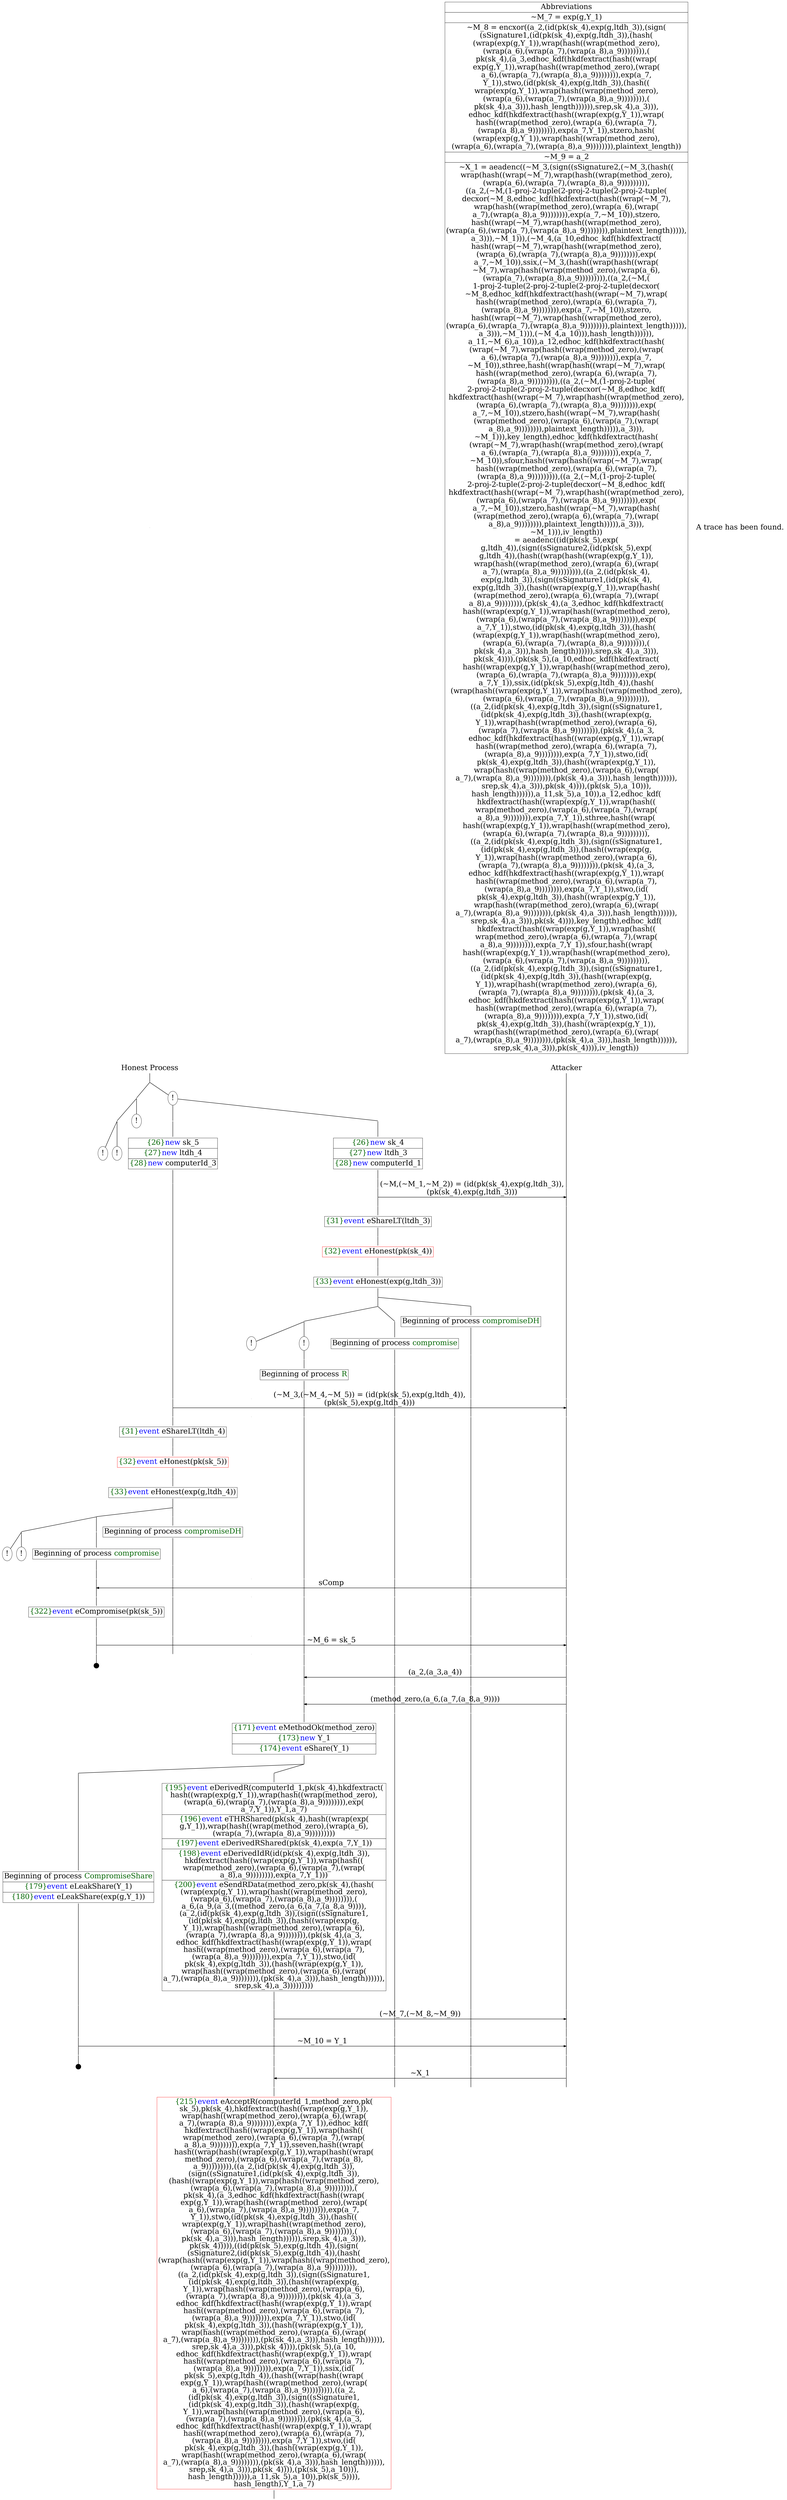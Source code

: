 digraph {
graph [ordering = out]
edge [arrowhead = none, penwidth = 1.6, fontsize = 30]
node [shape = point, width = 0, height = 0, fontsize = 30]
Trace<br/>
[label = <A trace has been found.<br/>
>, shape = plaintext]
P0__0 [label = "Honest Process", shape = plaintext]
P__0 [label = "Attacker", shape = plaintext]
Trace -> P0__0 [label = "", style = invisible, weight = 100]{rank = same; P0__0 P__0}
P0__0 -> P0__1 [label = <>, weight = 100]
/*RPar */
P0__1 -> P0_1__1 [label = <>]
P0__1 -> P0_0__1 [label = <>]
P0__1 [label = "", fixedsize = false, width = 0, height = 0, shape = none]
{rank = same; P0_0__1 P0_1__1}
P0_0__1 [label = "!", shape = ellipse]
{rank = same; P0_0_1__1 P0_0_0__1}
P0_0_1__1 [label = "", fixedsize = false, width = 0, height = 0, shape = none]
P0_0__1 -> P0_0_1__1 [label = <>]
P0_0_0__1 [label = "", fixedsize = false, width = 0, height = 0, shape = none]
P0_0__1 -> P0_0_0__1 [label = <>]
P0_0_0__1 -> P0_0_0__2 [label = <>, weight = 100]
P0_0_0__2 [shape = plaintext, label = <<TABLE BORDER="0" CELLBORDER="1" CELLSPACING="0" CELLPADDING="4"> <TR><TD><FONT COLOR="darkgreen">{26}</FONT><FONT COLOR="blue">new </FONT>sk_4</TD></TR><TR><TD><FONT COLOR="darkgreen">{27}</FONT><FONT COLOR="blue">new </FONT>ltdh_3</TD></TR><TR><TD><FONT COLOR="darkgreen">{28}</FONT><FONT COLOR="blue">new </FONT>computerId_1</TD></TR></TABLE>>]
P0_0_0__2 -> P0_0_0__3 [label = <>, weight = 100]
P0_0_0__3 -> P0_0_0__4 [label = <>, weight = 100]
P__0 -> P__1 [label = <>, weight = 100]
{rank = same; P__1 P0_0_0__4}
P0_0_0__4 -> P0_0_0__5 [label = <>, weight = 100]
P__1 -> P__2 [label = <>, weight = 100]
{rank = same; P__2 P0_0_0__5}
P0_0_0__5 -> P__2 [label = <(~M,(~M_1,~M_2)) = (id(pk(sk_4),exp(g,ltdh_3)),<br/>
(pk(sk_4),exp(g,ltdh_3)))>, arrowhead = normal]
P0_0_0__5 -> P0_0_0__6 [label = <>, weight = 100]
P__2 -> P__3 [label = <>, weight = 100]
{rank = same; P__3 P0_0_0__6}
P0_0_0__6 -> P0_0_0__7 [label = <>, weight = 100]
P0_0_0__7 [shape = plaintext, label = <<TABLE BORDER="0" CELLBORDER="1" CELLSPACING="0" CELLPADDING="4"> <TR><TD><FONT COLOR="darkgreen">{31}</FONT><FONT COLOR="blue">event</FONT> eShareLT(ltdh_3)</TD></TR></TABLE>>]
P0_0_0__7 -> P0_0_0__8 [label = <>, weight = 100]
P0_0_0__8 -> P0_0_0__9 [label = <>, weight = 100]
P0_0_0__9 [color = red, shape = plaintext, label = <<TABLE BORDER="0" CELLBORDER="1" CELLSPACING="0" CELLPADDING="4"> <TR><TD><FONT COLOR="darkgreen">{32}</FONT><FONT COLOR="blue">event</FONT> eHonest(pk(sk_4))</TD></TR></TABLE>>]
P0_0_0__9 -> P0_0_0__10 [label = <>, weight = 100]
P0_0_0__10 -> P0_0_0__11 [label = <>, weight = 100]
P0_0_0__11 [shape = plaintext, label = <<TABLE BORDER="0" CELLBORDER="1" CELLSPACING="0" CELLPADDING="4"> <TR><TD><FONT COLOR="darkgreen">{33}</FONT><FONT COLOR="blue">event</FONT> eHonest(exp(g,ltdh_3))</TD></TR></TABLE>>]
P0_0_0__11 -> P0_0_0__12 [label = <>, weight = 100]
/*RPar */
P0_0_0__12 -> P0_0_0_1__12 [label = <>]
P0_0_0__12 -> P0_0_0_0__12 [label = <>]
P0_0_0__12 [label = "", fixedsize = false, width = 0, height = 0, shape = none]
{rank = same; P0_0_0_0__12 P0_0_0_1__12}
P0_0_0_0__12 -> P0_0_0_0__13 [label = <>, weight = 100]
P0_0_0_0__13 [shape = plaintext, label = <<TABLE BORDER="0" CELLBORDER="1" CELLSPACING="0" CELLPADDING="4"> <TR><TD>Beginning of process <FONT COLOR="darkgreen">compromiseDH</FONT></TD></TR></TABLE>>]
P0_0_0_0__13 -> P0_0_0_0__14 [label = <>, weight = 100]
/*RPar */
P0_0_0_1__12 -> P0_0_0_1_1__12 [label = <>]
P0_0_0_1__12 -> P0_0_0_1_0__12 [label = <>]
P0_0_0_1__12 [label = "", fixedsize = false, width = 0, height = 0, shape = none]
{rank = same; P0_0_0_1_0__12 P0_0_0_1_1__12}
P0_0_0_1_0__12 -> P0_0_0_1_0__13 [label = <>, weight = 100]
P0_0_0_1_0__13 [shape = plaintext, label = <<TABLE BORDER="0" CELLBORDER="1" CELLSPACING="0" CELLPADDING="4"> <TR><TD>Beginning of process <FONT COLOR="darkgreen">compromise</FONT></TD></TR></TABLE>>]
P0_0_0_1_0__13 -> P0_0_0_1_0__14 [label = <>, weight = 100]
/*RPar */
P0_0_0_1_1__12 -> P0_0_0_1_1_1__12 [label = <>]
P0_0_0_1_1__12 -> P0_0_0_1_1_0__12 [label = <>]
P0_0_0_1_1__12 [label = "", fixedsize = false, width = 0, height = 0, shape = none]
{rank = same; P0_0_0_1_1_0__12 P0_0_0_1_1_1__12}
P0_0_0_1_1_0__12 [label = "!", shape = ellipse]
P0_0_0_1_1_0_0__12 [label = "", fixedsize = false, width = 0, height = 0, shape = none]
P0_0_0_1_1_0__12 -> P0_0_0_1_1_0_0__12 [label = <>, weight = 100]
P0_0_0_1_1_0_0__12 -> P0_0_0_1_1_0_0__13 [label = <>, weight = 100]
P0_0_0_1_1_0_0__13 [shape = plaintext, label = <<TABLE BORDER="0" CELLBORDER="1" CELLSPACING="0" CELLPADDING="4"> <TR><TD>Beginning of process <FONT COLOR="darkgreen">R</FONT></TD></TR></TABLE>>]
P0_0_0_1_1_0_0__13 -> P0_0_0_1_1_0_0__14 [label = <>, weight = 100]
P0_0_0_1_1_1__12 [label = "!", shape = ellipse]
P0_0_1__1 -> P0_0_1__2 [label = <>, weight = 100]
P0_0_1__2 [shape = plaintext, label = <<TABLE BORDER="0" CELLBORDER="1" CELLSPACING="0" CELLPADDING="4"> <TR><TD><FONT COLOR="darkgreen">{26}</FONT><FONT COLOR="blue">new </FONT>sk_5</TD></TR><TR><TD><FONT COLOR="darkgreen">{27}</FONT><FONT COLOR="blue">new </FONT>ltdh_4</TD></TR><TR><TD><FONT COLOR="darkgreen">{28}</FONT><FONT COLOR="blue">new </FONT>computerId_3</TD></TR></TABLE>>]
P0_0_1__2 -> P0_0_1__3 [label = <>, weight = 100]
P0_0_1__3 -> P0_0_1__4 [label = <>, weight = 100]
P0_0_0_1_1_1__13 [label = "", style = invisible]
P0_0_0_1_1_1__12 -> P0_0_0_1_1_1__13 [label = <>, weight = 100, style = invisible]
P0_0_0_1_1_0_0__14 -> P0_0_0_1_1_0_0__15 [label = <>, weight = 100]
P0_0_0_1_0__14 -> P0_0_0_1_0__15 [label = <>, weight = 100]
P0_0_0_0__14 -> P0_0_0_0__15 [label = <>, weight = 100]
P__3 -> P__4 [label = <>, weight = 100]
{rank = same; P__4 P0_0_0_0__15 P0_0_0_1_0__15 P0_0_0_1_1_0_0__15 P0_0_0_1_1_1__13 P0_0_1__4}
P0_0_1__4 -> P0_0_1__5 [label = <>, weight = 100]
P__4 -> P__5 [label = <>, weight = 100]
{rank = same; P__5 P0_0_1__5}
P0_0_1__5 -> P__5 [label = <(~M_3,(~M_4,~M_5)) = (id(pk(sk_5),exp(g,ltdh_4)),<br/>
(pk(sk_5),exp(g,ltdh_4)))>, arrowhead = normal]
P0_0_1__5 -> P0_0_1__6 [label = <>, weight = 100]
P0_0_0_1_1_1__14 [label = "", style = invisible]
P0_0_0_1_1_1__13 -> P0_0_0_1_1_1__14 [label = <>, weight = 100, style = invisible]
P0_0_0_1_1_0_0__15 -> P0_0_0_1_1_0_0__16 [label = <>, weight = 100]
P0_0_0_1_0__15 -> P0_0_0_1_0__16 [label = <>, weight = 100]
P0_0_0_0__15 -> P0_0_0_0__16 [label = <>, weight = 100]
P__5 -> P__6 [label = <>, weight = 100]
{rank = same; P__6 P0_0_0_0__16 P0_0_0_1_0__16 P0_0_0_1_1_0_0__16 P0_0_0_1_1_1__14 P0_0_1__6}
P0_0_1__6 -> P0_0_1__7 [label = <>, weight = 100]
P0_0_1__7 [shape = plaintext, label = <<TABLE BORDER="0" CELLBORDER="1" CELLSPACING="0" CELLPADDING="4"> <TR><TD><FONT COLOR="darkgreen">{31}</FONT><FONT COLOR="blue">event</FONT> eShareLT(ltdh_4)</TD></TR></TABLE>>]
P0_0_1__7 -> P0_0_1__8 [label = <>, weight = 100]
P0_0_1__8 -> P0_0_1__9 [label = <>, weight = 100]
P0_0_1__9 [color = red, shape = plaintext, label = <<TABLE BORDER="0" CELLBORDER="1" CELLSPACING="0" CELLPADDING="4"> <TR><TD><FONT COLOR="darkgreen">{32}</FONT><FONT COLOR="blue">event</FONT> eHonest(pk(sk_5))</TD></TR></TABLE>>]
P0_0_1__9 -> P0_0_1__10 [label = <>, weight = 100]
P0_0_1__10 -> P0_0_1__11 [label = <>, weight = 100]
P0_0_1__11 [shape = plaintext, label = <<TABLE BORDER="0" CELLBORDER="1" CELLSPACING="0" CELLPADDING="4"> <TR><TD><FONT COLOR="darkgreen">{33}</FONT><FONT COLOR="blue">event</FONT> eHonest(exp(g,ltdh_4))</TD></TR></TABLE>>]
P0_0_1__11 -> P0_0_1__12 [label = <>, weight = 100]
/*RPar */
P0_0_1__12 -> P0_0_1_1__12 [label = <>]
P0_0_1__12 -> P0_0_1_0__12 [label = <>]
P0_0_1__12 [label = "", fixedsize = false, width = 0, height = 0, shape = none]
{rank = same; P0_0_1_0__12 P0_0_1_1__12}
P0_0_1_0__12 -> P0_0_1_0__13 [label = <>, weight = 100]
P0_0_1_0__13 [shape = plaintext, label = <<TABLE BORDER="0" CELLBORDER="1" CELLSPACING="0" CELLPADDING="4"> <TR><TD>Beginning of process <FONT COLOR="darkgreen">compromiseDH</FONT></TD></TR></TABLE>>]
P0_0_1_0__13 -> P0_0_1_0__14 [label = <>, weight = 100]
/*RPar */
P0_0_1_1__12 -> P0_0_1_1_1__12 [label = <>]
P0_0_1_1__12 -> P0_0_1_1_0__12 [label = <>]
P0_0_1_1__12 [label = "", fixedsize = false, width = 0, height = 0, shape = none]
{rank = same; P0_0_1_1_0__12 P0_0_1_1_1__12}
P0_0_1_1_0__12 -> P0_0_1_1_0__13 [label = <>, weight = 100]
P0_0_1_1_0__13 [shape = plaintext, label = <<TABLE BORDER="0" CELLBORDER="1" CELLSPACING="0" CELLPADDING="4"> <TR><TD>Beginning of process <FONT COLOR="darkgreen">compromise</FONT></TD></TR></TABLE>>]
P0_0_1_1_0__13 -> P0_0_1_1_0__14 [label = <>, weight = 100]
/*RPar */
P0_0_1_1_1__12 -> P0_0_1_1_1_1__12 [label = <>]
P0_0_1_1_1__12 -> P0_0_1_1_1_0__12 [label = <>]
P0_0_1_1_1__12 [label = "", fixedsize = false, width = 0, height = 0, shape = none]
{rank = same; P0_0_1_1_1_0__12 P0_0_1_1_1_1__12}
P0_0_1_1_1_0__12 [label = "!", shape = ellipse]
P0_0_1_1_1_1__12 [label = "!", shape = ellipse]
/*RPar */
P0_1__1 -> P0_1_1__1 [label = <>]
P0_1__1 -> P0_1_0__1 [label = <>]
P0_1__1 [label = "", fixedsize = false, width = 0, height = 0, shape = none]
{rank = same; P0_1_0__1 P0_1_1__1}
P0_1_0__1 [label = "!", shape = ellipse]
/*RPar */
P0_1_1__1 -> P0_1_1_1__1 [label = <>]
P0_1_1__1 -> P0_1_1_0__1 [label = <>]
P0_1_1__1 [label = "", fixedsize = false, width = 0, height = 0, shape = none]
{rank = same; P0_1_1_0__1 P0_1_1_1__1}
P0_1_1_0__1 [label = "!", shape = ellipse]
P0_1_1_1__1 [label = "!", shape = ellipse]
P0_0_1_1_0__14 -> P0_0_1_1_0__15 [label = <>, weight = 100]
P0_0_1_0__14 -> P0_0_1_0__15 [label = <>, weight = 100]
P0_0_0_1_1_1__15 [label = "", style = invisible]
P0_0_0_1_1_1__14 -> P0_0_0_1_1_1__15 [label = <>, weight = 100, style = invisible]
P0_0_0_1_1_0_0__16 -> P0_0_0_1_1_0_0__17 [label = <>, weight = 100]
P0_0_0_1_0__16 -> P0_0_0_1_0__17 [label = <>, weight = 100]
P0_0_0_0__16 -> P0_0_0_0__17 [label = <>, weight = 100]
P__6 -> P__7 [label = <>, weight = 100]
{rank = same; P__7 P0_0_0_0__17 P0_0_0_1_0__17 P0_0_0_1_1_0_0__17 P0_0_0_1_1_1__15 P0_0_1_0__15 P0_0_1_1_0__15}
P0_0_1_1_0__15 -> P0_0_1_1_0__16 [label = <>, weight = 100]
P__7 -> P__8 [label = <>, weight = 100]
{rank = same; P__8 P0_0_1_1_0__16}
P0_0_1_1_0__16 -> P__8 [label = <sComp>, dir = back, arrowhead = normal]
P0_0_1_1_0__16 -> P0_0_1_1_0__17 [label = <>, weight = 100]
P0_0_1_0__15 -> P0_0_1_0__16 [label = <>, weight = 100]
P0_0_0_1_1_1__16 [label = "", style = invisible]
P0_0_0_1_1_1__15 -> P0_0_0_1_1_1__16 [label = <>, weight = 100, style = invisible]
P0_0_0_1_1_0_0__17 -> P0_0_0_1_1_0_0__18 [label = <>, weight = 100]
P0_0_0_1_0__17 -> P0_0_0_1_0__18 [label = <>, weight = 100]
P0_0_0_0__17 -> P0_0_0_0__18 [label = <>, weight = 100]
P__8 -> P__9 [label = <>, weight = 100]
{rank = same; P__9 P0_0_0_0__18 P0_0_0_1_0__18 P0_0_0_1_1_0_0__18 P0_0_0_1_1_1__16 P0_0_1_0__16 P0_0_1_1_0__17}
P0_0_1_1_0__17 -> P0_0_1_1_0__18 [label = <>, weight = 100]
P0_0_1_1_0__18 [shape = plaintext, label = <<TABLE BORDER="0" CELLBORDER="1" CELLSPACING="0" CELLPADDING="4"> <TR><TD><FONT COLOR="darkgreen">{322}</FONT><FONT COLOR="blue">event</FONT> eCompromise(pk(sk_5))</TD></TR></TABLE>>]
P0_0_1_1_0__18 -> P0_0_1_1_0__19 [label = <>, weight = 100]
P0_0_1_1_0__19 -> P0_0_1_1_0__20 [label = <>, weight = 100]
P0_0_1_0__16 -> P0_0_1_0__17 [label = <>, weight = 100]
P0_0_0_1_1_1__17 [label = "", style = invisible]
P0_0_0_1_1_1__16 -> P0_0_0_1_1_1__17 [label = <>, weight = 100, style = invisible]
P0_0_0_1_1_0_0__18 -> P0_0_0_1_1_0_0__19 [label = <>, weight = 100]
P0_0_0_1_0__18 -> P0_0_0_1_0__19 [label = <>, weight = 100]
P0_0_0_0__18 -> P0_0_0_0__19 [label = <>, weight = 100]
P__9 -> P__10 [label = <>, weight = 100]
{rank = same; P__10 P0_0_0_0__19 P0_0_0_1_0__19 P0_0_0_1_1_0_0__19 P0_0_0_1_1_1__17 P0_0_1_0__17 P0_0_1_1_0__20}
P0_0_1_1_0__20 -> P0_0_1_1_0__21 [label = <>, weight = 100]
P__10 -> P__11 [label = <>, weight = 100]
{rank = same; P__11 P0_0_1_1_0__21}
P0_0_1_1_0__21 -> P__11 [label = <~M_6 = sk_5>, arrowhead = normal]
P0_0_1_1_0__21 -> P0_0_1_1_0__22 [label = <>, weight = 100]
P0_0_1_0__17 -> P0_0_1_0__18 [label = <>, weight = 100]
P0_0_0_1_1_1__18 [label = "", style = invisible]
P0_0_0_1_1_1__17 -> P0_0_0_1_1_1__18 [label = <>, weight = 100, style = invisible]
P0_0_0_1_1_0_0__19 -> P0_0_0_1_1_0_0__20 [label = <>, weight = 100]
P0_0_0_1_0__19 -> P0_0_0_1_0__20 [label = <>, weight = 100]
P0_0_0_0__19 -> P0_0_0_0__20 [label = <>, weight = 100]
P__11 -> P__12 [label = <>, weight = 100]
{rank = same; P__12 P0_0_0_0__20 P0_0_0_1_0__20 P0_0_0_1_1_0_0__20 P0_0_0_1_1_1__18 P0_0_1_0__18 P0_0_1_1_0__22}
P0_0_1_1_0__23 [label = "", width = 0.3, height = 0.3]
P0_0_1_1_0__22 -> P0_0_1_1_0__23 [label = <>, weight = 100]
P0_0_0_1_1_0_0__20 -> P0_0_0_1_1_0_0__21 [label = <>, weight = 100]
P0_0_0_1_0__20 -> P0_0_0_1_0__21 [label = <>, weight = 100]
P0_0_0_0__20 -> P0_0_0_0__21 [label = <>, weight = 100]
P__12 -> P__13 [label = <>, weight = 100]
{rank = same; P__13 P0_0_0_0__21 P0_0_0_1_0__21 P0_0_0_1_1_0_0__21}
P0_0_0_1_1_0_0__21 -> P0_0_0_1_1_0_0__22 [label = <>, weight = 100]
P__13 -> P__14 [label = <>, weight = 100]
{rank = same; P__14 P0_0_0_1_1_0_0__22}
P0_0_0_1_1_0_0__22 -> P__14 [label = <(a_2,(a_3,a_4))>, dir = back, arrowhead = normal]
P0_0_0_1_1_0_0__22 -> P0_0_0_1_1_0_0__23 [label = <>, weight = 100]
P0_0_0_1_0__21 -> P0_0_0_1_0__22 [label = <>, weight = 100]
P0_0_0_0__21 -> P0_0_0_0__22 [label = <>, weight = 100]
P__14 -> P__15 [label = <>, weight = 100]
{rank = same; P__15 P0_0_0_0__22 P0_0_0_1_0__22 P0_0_0_1_1_0_0__23}
P0_0_0_1_1_0_0__23 -> P0_0_0_1_1_0_0__24 [label = <>, weight = 100]
P0_0_0_1_0__22 -> P0_0_0_1_0__23 [label = <>, weight = 100]
P0_0_0_0__22 -> P0_0_0_0__23 [label = <>, weight = 100]
P__15 -> P__16 [label = <>, weight = 100]
{rank = same; P__16 P0_0_0_0__23 P0_0_0_1_0__23 P0_0_0_1_1_0_0__24}
P0_0_0_1_1_0_0__24 -> P0_0_0_1_1_0_0__25 [label = <>, weight = 100]
P__16 -> P__17 [label = <>, weight = 100]
{rank = same; P__17 P0_0_0_1_1_0_0__25}
P0_0_0_1_1_0_0__25 -> P__17 [label = <(method_zero,(a_6,(a_7,(a_8,a_9))))>, dir = back, arrowhead = normal]
P0_0_0_1_1_0_0__25 -> P0_0_0_1_1_0_0__26 [label = <>, weight = 100]
P0_0_0_1_0__23 -> P0_0_0_1_0__24 [label = <>, weight = 100]
P0_0_0_0__23 -> P0_0_0_0__24 [label = <>, weight = 100]
P__17 -> P__18 [label = <>, weight = 100]
{rank = same; P__18 P0_0_0_0__24 P0_0_0_1_0__24 P0_0_0_1_1_0_0__26}
P0_0_0_1_1_0_0__26 -> P0_0_0_1_1_0_0__27 [label = <>, weight = 100]
P0_0_0_1_1_0_0__27 [shape = plaintext, label = <<TABLE BORDER="0" CELLBORDER="1" CELLSPACING="0" CELLPADDING="4"> <TR><TD><FONT COLOR="darkgreen">{171}</FONT><FONT COLOR="blue">event</FONT> eMethodOk(method_zero)</TD></TR><TR><TD><FONT COLOR="darkgreen">{173}</FONT><FONT COLOR="blue">new </FONT>Y_1</TD></TR><TR><TD><FONT COLOR="darkgreen">{174}</FONT><FONT COLOR="blue">event</FONT> eShare(Y_1)</TD></TR></TABLE>>]
P0_0_0_1_1_0_0__27 -> P0_0_0_1_1_0_0__28 [label = <>, weight = 100]
/*RPar */
P0_0_0_1_1_0_0__28 -> P0_0_0_1_1_0_0_1__28 [label = <>]
P0_0_0_1_1_0_0__28 -> P0_0_0_1_1_0_0_0__28 [label = <>]
P0_0_0_1_1_0_0__28 [label = "", fixedsize = false, width = 0, height = 0, shape = none]
{rank = same; P0_0_0_1_1_0_0_0__28 P0_0_0_1_1_0_0_1__28}
P0_0_0_1_1_0_0_0__28 -> P0_0_0_1_1_0_0_0__29 [label = <>, weight = 100]
P0_0_0_1_1_0_0_0__29 [shape = plaintext, label = <<TABLE BORDER="0" CELLBORDER="1" CELLSPACING="0" CELLPADDING="4"> <TR><TD><FONT COLOR="darkgreen">{195}</FONT><FONT COLOR="blue">event</FONT> eDerivedR(computerId_1,pk(sk_4),hkdfextract(<br/>
hash((wrap(exp(g,Y_1)),wrap(hash((wrap(method_zero),<br/>
(wrap(a_6),(wrap(a_7),(wrap(a_8),a_9)))))))),exp(<br/>
a_7,Y_1)),Y_1,a_7)</TD></TR><TR><TD><FONT COLOR="darkgreen">{196}</FONT><FONT COLOR="blue">event</FONT> eTHRShared(pk(sk_4),hash((wrap(exp(<br/>
g,Y_1)),wrap(hash((wrap(method_zero),(wrap(a_6),<br/>
(wrap(a_7),(wrap(a_8),a_9)))))))))</TD></TR><TR><TD><FONT COLOR="darkgreen">{197}</FONT><FONT COLOR="blue">event</FONT> eDerivedRShared(pk(sk_4),exp(a_7,Y_1))<br/>
</TD></TR><TR><TD><FONT COLOR="darkgreen">{198}</FONT><FONT COLOR="blue">event</FONT> eDerivedIdR(id(pk(sk_4),exp(g,ltdh_3)),<br/>
hkdfextract(hash((wrap(exp(g,Y_1)),wrap(hash((<br/>
wrap(method_zero),(wrap(a_6),(wrap(a_7),(wrap(<br/>
a_8),a_9)))))))),exp(a_7,Y_1)))</TD></TR><TR><TD><FONT COLOR="darkgreen">{200}</FONT><FONT COLOR="blue">event</FONT> eSendRData(method_zero,pk(sk_4),(hash(<br/>
(wrap(exp(g,Y_1)),wrap(hash((wrap(method_zero),<br/>
(wrap(a_6),(wrap(a_7),(wrap(a_8),a_9)))))))),(<br/>
a_6,(a_9,(a_3,((method_zero,(a_6,(a_7,(a_8,a_9)))),<br/>
(a_2,(id(pk(sk_4),exp(g,ltdh_3)),(sign((sSignature1,<br/>
(id(pk(sk_4),exp(g,ltdh_3)),(hash((wrap(exp(g,<br/>
Y_1)),wrap(hash((wrap(method_zero),(wrap(a_6),<br/>
(wrap(a_7),(wrap(a_8),a_9)))))))),(pk(sk_4),(a_3,<br/>
edhoc_kdf(hkdfextract(hash((wrap(exp(g,Y_1)),wrap(<br/>
hash((wrap(method_zero),(wrap(a_6),(wrap(a_7),<br/>
(wrap(a_8),a_9)))))))),exp(a_7,Y_1)),stwo,(id(<br/>
pk(sk_4),exp(g,ltdh_3)),(hash((wrap(exp(g,Y_1)),<br/>
wrap(hash((wrap(method_zero),(wrap(a_6),(wrap(<br/>
a_7),(wrap(a_8),a_9)))))))),(pk(sk_4),a_3))),hash_length)))))),<br/>
srep,sk_4),a_3)))))))))</TD></TR></TABLE>>]
P0_0_0_1_1_0_0_0__29 -> P0_0_0_1_1_0_0_0__30 [label = <>, weight = 100]
P0_0_0_1_1_0_0_0__30 -> P0_0_0_1_1_0_0_0__31 [label = <>, weight = 100]
P0_0_0_1_0__24 -> P0_0_0_1_0__25 [label = <>, weight = 100]
P0_0_0_0__24 -> P0_0_0_0__25 [label = <>, weight = 100]
P__18 -> P__19 [label = <>, weight = 100]
{rank = same; P__19 P0_0_0_0__25 P0_0_0_1_0__25 P0_0_0_1_1_0_0_0__31}
P0_0_0_1_1_0_0_0__31 -> P0_0_0_1_1_0_0_0__32 [label = <>, weight = 100]
P__19 -> P__20 [label = <>, weight = 100]
{rank = same; P__20 P0_0_0_1_1_0_0_0__32}
P0_0_0_1_1_0_0_0__32 -> P__20 [label = <(~M_7,(~M_8,~M_9))>, arrowhead = normal]
P0_0_0_1_1_0_0_0__32 -> P0_0_0_1_1_0_0_0__33 [label = <>, weight = 100]
P0_0_0_1_0__25 -> P0_0_0_1_0__26 [label = <>, weight = 100]
P0_0_0_0__25 -> P0_0_0_0__26 [label = <>, weight = 100]
P__20 -> P__21 [label = <>, weight = 100]
{rank = same; P__21 P0_0_0_0__26 P0_0_0_1_0__26 P0_0_0_1_1_0_0_0__33}
P0_0_0_1_1_0_0_1__28 -> P0_0_0_1_1_0_0_1__29 [label = <>, weight = 100]
P0_0_0_1_1_0_0_1__29 [shape = plaintext, label = <<TABLE BORDER="0" CELLBORDER="1" CELLSPACING="0" CELLPADDING="4"> <TR><TD>Beginning of process <FONT COLOR="darkgreen">CompromiseShare</FONT></TD></TR><TR><TD><FONT COLOR="darkgreen">{179}</FONT><FONT COLOR="blue">event</FONT> eLeakShare(Y_1)</TD></TR><TR><TD><FONT COLOR="darkgreen">{180}</FONT><FONT COLOR="blue">event</FONT> eLeakShare(exp(g,Y_1))</TD></TR></TABLE>>]
P0_0_0_1_1_0_0_1__29 -> P0_0_0_1_1_0_0_1__30 [label = <>, weight = 100]
P0_0_0_1_1_0_0_1__30 -> P0_0_0_1_1_0_0_1__31 [label = <>, weight = 100]
P0_0_0_1_1_0_0_0__33 -> P0_0_0_1_1_0_0_0__34 [label = <>, weight = 100]
P0_0_0_1_0__26 -> P0_0_0_1_0__27 [label = <>, weight = 100]
P0_0_0_0__26 -> P0_0_0_0__27 [label = <>, weight = 100]
P__21 -> P__22 [label = <>, weight = 100]
{rank = same; P__22 P0_0_0_0__27 P0_0_0_1_0__27 P0_0_0_1_1_0_0_0__34 P0_0_0_1_1_0_0_1__31}
P0_0_0_1_1_0_0_1__31 -> P0_0_0_1_1_0_0_1__32 [label = <>, weight = 100]
P__22 -> P__23 [label = <>, weight = 100]
{rank = same; P__23 P0_0_0_1_1_0_0_1__32}
P0_0_0_1_1_0_0_1__32 -> P__23 [label = <~M_10 = Y_1>, arrowhead = normal]
P0_0_0_1_1_0_0_1__32 -> P0_0_0_1_1_0_0_1__33 [label = <>, weight = 100]
P0_0_0_1_1_0_0_0__34 -> P0_0_0_1_1_0_0_0__35 [label = <>, weight = 100]
P0_0_0_1_0__27 -> P0_0_0_1_0__28 [label = <>, weight = 100]
P0_0_0_0__27 -> P0_0_0_0__28 [label = <>, weight = 100]
P__23 -> P__24 [label = <>, weight = 100]
{rank = same; P__24 P0_0_0_0__28 P0_0_0_1_0__28 P0_0_0_1_1_0_0_0__35 P0_0_0_1_1_0_0_1__33}
P0_0_0_1_1_0_0_1__34 [label = "", width = 0.3, height = 0.3]
P0_0_0_1_1_0_0_1__33 -> P0_0_0_1_1_0_0_1__34 [label = <>, weight = 100]
P0_0_0_1_1_0_0_0__35 -> P0_0_0_1_1_0_0_0__36 [label = <>, weight = 100]
P0_0_0_1_0__28 -> P0_0_0_1_0__29 [label = <>, weight = 100]
P0_0_0_0__28 -> P0_0_0_0__29 [label = <>, weight = 100]
P__24 -> P__25 [label = <>, weight = 100]
{rank = same; P__25 P0_0_0_0__29 P0_0_0_1_0__29 P0_0_0_1_1_0_0_0__36}
P0_0_0_1_1_0_0_0__36 -> P0_0_0_1_1_0_0_0__37 [label = <>, weight = 100]
P__25 -> P__26 [label = <>, weight = 100]
{rank = same; P__26 P0_0_0_1_1_0_0_0__37}
P0_0_0_1_1_0_0_0__37 -> P__26 [label = <~X_1>, dir = back, arrowhead = normal]
P0_0_0_1_1_0_0_0__37 -> P0_0_0_1_1_0_0_0__38 [label = <>, weight = 100]
P0_0_0_1_0__29 -> P0_0_0_1_0__30 [label = <>, weight = 100]
P0_0_0_0__29 -> P0_0_0_0__30 [label = <>, weight = 100]
P__26 -> P__27 [label = <>, weight = 100]
{rank = same; P__27 P0_0_0_0__30 P0_0_0_1_0__30 P0_0_0_1_1_0_0_0__38}
P0_0_0_1_1_0_0_0__38 -> P0_0_0_1_1_0_0_0__39 [label = <>, weight = 100]
P0_0_0_1_1_0_0_0__39 [color = red, shape = plaintext, label = <<TABLE BORDER="0" CELLBORDER="1" CELLSPACING="0" CELLPADDING="4"> <TR><TD><FONT COLOR="darkgreen">{215}</FONT><FONT COLOR="blue">event</FONT> eAcceptR(computerId_1,method_zero,pk(<br/>
sk_5),pk(sk_4),hkdfextract(hash((wrap(exp(g,Y_1)),<br/>
wrap(hash((wrap(method_zero),(wrap(a_6),(wrap(<br/>
a_7),(wrap(a_8),a_9)))))))),exp(a_7,Y_1)),edhoc_kdf(<br/>
hkdfextract(hash((wrap(exp(g,Y_1)),wrap(hash((<br/>
wrap(method_zero),(wrap(a_6),(wrap(a_7),(wrap(<br/>
a_8),a_9)))))))),exp(a_7,Y_1)),sseven,hash((wrap(<br/>
hash((wrap(hash((wrap(exp(g,Y_1)),wrap(hash((wrap(<br/>
method_zero),(wrap(a_6),(wrap(a_7),(wrap(a_8),<br/>
a_9))))))))),((a_2,(id(pk(sk_4),exp(g,ltdh_3)),<br/>
(sign((sSignature1,(id(pk(sk_4),exp(g,ltdh_3)),<br/>
(hash((wrap(exp(g,Y_1)),wrap(hash((wrap(method_zero),<br/>
(wrap(a_6),(wrap(a_7),(wrap(a_8),a_9)))))))),(<br/>
pk(sk_4),(a_3,edhoc_kdf(hkdfextract(hash((wrap(<br/>
exp(g,Y_1)),wrap(hash((wrap(method_zero),(wrap(<br/>
a_6),(wrap(a_7),(wrap(a_8),a_9)))))))),exp(a_7,<br/>
Y_1)),stwo,(id(pk(sk_4),exp(g,ltdh_3)),(hash((<br/>
wrap(exp(g,Y_1)),wrap(hash((wrap(method_zero),<br/>
(wrap(a_6),(wrap(a_7),(wrap(a_8),a_9)))))))),(<br/>
pk(sk_4),a_3))),hash_length)))))),srep,sk_4),a_3))),<br/>
pk(sk_4))))),((id(pk(sk_5),exp(g,ltdh_4)),(sign(<br/>
(sSignature2,(id(pk(sk_5),exp(g,ltdh_4)),(hash(<br/>
(wrap(hash((wrap(exp(g,Y_1)),wrap(hash((wrap(method_zero),<br/>
(wrap(a_6),(wrap(a_7),(wrap(a_8),a_9))))))))),<br/>
((a_2,(id(pk(sk_4),exp(g,ltdh_3)),(sign((sSignature1,<br/>
(id(pk(sk_4),exp(g,ltdh_3)),(hash((wrap(exp(g,<br/>
Y_1)),wrap(hash((wrap(method_zero),(wrap(a_6),<br/>
(wrap(a_7),(wrap(a_8),a_9)))))))),(pk(sk_4),(a_3,<br/>
edhoc_kdf(hkdfextract(hash((wrap(exp(g,Y_1)),wrap(<br/>
hash((wrap(method_zero),(wrap(a_6),(wrap(a_7),<br/>
(wrap(a_8),a_9)))))))),exp(a_7,Y_1)),stwo,(id(<br/>
pk(sk_4),exp(g,ltdh_3)),(hash((wrap(exp(g,Y_1)),<br/>
wrap(hash((wrap(method_zero),(wrap(a_6),(wrap(<br/>
a_7),(wrap(a_8),a_9)))))))),(pk(sk_4),a_3))),hash_length)))))),<br/>
srep,sk_4),a_3))),pk(sk_4)))),(pk(sk_5),(a_10,<br/>
edhoc_kdf(hkdfextract(hash((wrap(exp(g,Y_1)),wrap(<br/>
hash((wrap(method_zero),(wrap(a_6),(wrap(a_7),<br/>
(wrap(a_8),a_9)))))))),exp(a_7,Y_1)),ssix,(id(<br/>
pk(sk_5),exp(g,ltdh_4)),(hash((wrap(hash((wrap(<br/>
exp(g,Y_1)),wrap(hash((wrap(method_zero),(wrap(<br/>
a_6),(wrap(a_7),(wrap(a_8),a_9))))))))),((a_2,<br/>
(id(pk(sk_4),exp(g,ltdh_3)),(sign((sSignature1,<br/>
(id(pk(sk_4),exp(g,ltdh_3)),(hash((wrap(exp(g,<br/>
Y_1)),wrap(hash((wrap(method_zero),(wrap(a_6),<br/>
(wrap(a_7),(wrap(a_8),a_9)))))))),(pk(sk_4),(a_3,<br/>
edhoc_kdf(hkdfextract(hash((wrap(exp(g,Y_1)),wrap(<br/>
hash((wrap(method_zero),(wrap(a_6),(wrap(a_7),<br/>
(wrap(a_8),a_9)))))))),exp(a_7,Y_1)),stwo,(id(<br/>
pk(sk_4),exp(g,ltdh_3)),(hash((wrap(exp(g,Y_1)),<br/>
wrap(hash((wrap(method_zero),(wrap(a_6),(wrap(<br/>
a_7),(wrap(a_8),a_9)))))))),(pk(sk_4),a_3))),hash_length)))))),<br/>
srep,sk_4),a_3))),pk(sk_4)))),(pk(sk_5),a_10))),<br/>
hash_length)))))),a_11,sk_5),a_10)),pk(sk_5)))),<br/>
hash_length),Y_1,a_7)</TD></TR></TABLE>>]
P0_0_0_1_1_0_0_0__39 -> P0_0_0_1_1_0_0_0__40 [label = <>, weight = 100]
Abbrev [shape = plaintext, label = <<TABLE BORDER="0" CELLBORDER="1" CELLSPACING="0" CELLPADDING="4"><TR> <TD> Abbreviations </TD></TR><TR><TD>~M_7 = exp(g,Y_1)</TD></TR><TR><TD>~M_8 = encxor((a_2,(id(pk(sk_4),exp(g,ltdh_3)),(sign(<br/>
(sSignature1,(id(pk(sk_4),exp(g,ltdh_3)),(hash(<br/>
(wrap(exp(g,Y_1)),wrap(hash((wrap(method_zero),<br/>
(wrap(a_6),(wrap(a_7),(wrap(a_8),a_9)))))))),(<br/>
pk(sk_4),(a_3,edhoc_kdf(hkdfextract(hash((wrap(<br/>
exp(g,Y_1)),wrap(hash((wrap(method_zero),(wrap(<br/>
a_6),(wrap(a_7),(wrap(a_8),a_9)))))))),exp(a_7,<br/>
Y_1)),stwo,(id(pk(sk_4),exp(g,ltdh_3)),(hash((<br/>
wrap(exp(g,Y_1)),wrap(hash((wrap(method_zero),<br/>
(wrap(a_6),(wrap(a_7),(wrap(a_8),a_9)))))))),(<br/>
pk(sk_4),a_3))),hash_length)))))),srep,sk_4),a_3))),<br/>
edhoc_kdf(hkdfextract(hash((wrap(exp(g,Y_1)),wrap(<br/>
hash((wrap(method_zero),(wrap(a_6),(wrap(a_7),<br/>
(wrap(a_8),a_9)))))))),exp(a_7,Y_1)),stzero,hash(<br/>
(wrap(exp(g,Y_1)),wrap(hash((wrap(method_zero),<br/>
(wrap(a_6),(wrap(a_7),(wrap(a_8),a_9)))))))),plaintext_length))</TD></TR><TR><TD>~M_9 = a_2</TD></TR><TR><TD>~X_1 = aeadenc((~M_3,(sign((sSignature2,(~M_3,(hash((<br/>
wrap(hash((wrap(~M_7),wrap(hash((wrap(method_zero),<br/>
(wrap(a_6),(wrap(a_7),(wrap(a_8),a_9))))))))),<br/>
((a_2,(~M,(1-proj-2-tuple(2-proj-2-tuple(2-proj-2-tuple(<br/>
decxor(~M_8,edhoc_kdf(hkdfextract(hash((wrap(~M_7),<br/>
wrap(hash((wrap(method_zero),(wrap(a_6),(wrap(<br/>
a_7),(wrap(a_8),a_9)))))))),exp(a_7,~M_10)),stzero,<br/>
hash((wrap(~M_7),wrap(hash((wrap(method_zero),<br/>
(wrap(a_6),(wrap(a_7),(wrap(a_8),a_9)))))))),plaintext_length))))),<br/>
a_3))),~M_1))),(~M_4,(a_10,edhoc_kdf(hkdfextract(<br/>
hash((wrap(~M_7),wrap(hash((wrap(method_zero),<br/>
(wrap(a_6),(wrap(a_7),(wrap(a_8),a_9)))))))),exp(<br/>
a_7,~M_10)),ssix,(~M_3,(hash((wrap(hash((wrap(<br/>
~M_7),wrap(hash((wrap(method_zero),(wrap(a_6),<br/>
(wrap(a_7),(wrap(a_8),a_9))))))))),((a_2,(~M,(<br/>
1-proj-2-tuple(2-proj-2-tuple(2-proj-2-tuple(decxor(<br/>
~M_8,edhoc_kdf(hkdfextract(hash((wrap(~M_7),wrap(<br/>
hash((wrap(method_zero),(wrap(a_6),(wrap(a_7),<br/>
(wrap(a_8),a_9)))))))),exp(a_7,~M_10)),stzero,<br/>
hash((wrap(~M_7),wrap(hash((wrap(method_zero),<br/>
(wrap(a_6),(wrap(a_7),(wrap(a_8),a_9)))))))),plaintext_length))))),<br/>
a_3))),~M_1))),(~M_4,a_10))),hash_length)))))),<br/>
a_11,~M_6),a_10)),a_12,edhoc_kdf(hkdfextract(hash(<br/>
(wrap(~M_7),wrap(hash((wrap(method_zero),(wrap(<br/>
a_6),(wrap(a_7),(wrap(a_8),a_9)))))))),exp(a_7,<br/>
~M_10)),sthree,hash((wrap(hash((wrap(~M_7),wrap(<br/>
hash((wrap(method_zero),(wrap(a_6),(wrap(a_7),<br/>
(wrap(a_8),a_9))))))))),((a_2,(~M,(1-proj-2-tuple(<br/>
2-proj-2-tuple(2-proj-2-tuple(decxor(~M_8,edhoc_kdf(<br/>
hkdfextract(hash((wrap(~M_7),wrap(hash((wrap(method_zero),<br/>
(wrap(a_6),(wrap(a_7),(wrap(a_8),a_9)))))))),exp(<br/>
a_7,~M_10)),stzero,hash((wrap(~M_7),wrap(hash(<br/>
(wrap(method_zero),(wrap(a_6),(wrap(a_7),(wrap(<br/>
a_8),a_9)))))))),plaintext_length))))),a_3))),<br/>
~M_1))),key_length),edhoc_kdf(hkdfextract(hash(<br/>
(wrap(~M_7),wrap(hash((wrap(method_zero),(wrap(<br/>
a_6),(wrap(a_7),(wrap(a_8),a_9)))))))),exp(a_7,<br/>
~M_10)),sfour,hash((wrap(hash((wrap(~M_7),wrap(<br/>
hash((wrap(method_zero),(wrap(a_6),(wrap(a_7),<br/>
(wrap(a_8),a_9))))))))),((a_2,(~M,(1-proj-2-tuple(<br/>
2-proj-2-tuple(2-proj-2-tuple(decxor(~M_8,edhoc_kdf(<br/>
hkdfextract(hash((wrap(~M_7),wrap(hash((wrap(method_zero),<br/>
(wrap(a_6),(wrap(a_7),(wrap(a_8),a_9)))))))),exp(<br/>
a_7,~M_10)),stzero,hash((wrap(~M_7),wrap(hash(<br/>
(wrap(method_zero),(wrap(a_6),(wrap(a_7),(wrap(<br/>
a_8),a_9)))))))),plaintext_length))))),a_3))),<br/>
~M_1))),iv_length))<br/>
= aeadenc((id(pk(sk_5),exp(<br/>
g,ltdh_4)),(sign((sSignature2,(id(pk(sk_5),exp(<br/>
g,ltdh_4)),(hash((wrap(hash((wrap(exp(g,Y_1)),<br/>
wrap(hash((wrap(method_zero),(wrap(a_6),(wrap(<br/>
a_7),(wrap(a_8),a_9))))))))),((a_2,(id(pk(sk_4),<br/>
exp(g,ltdh_3)),(sign((sSignature1,(id(pk(sk_4),<br/>
exp(g,ltdh_3)),(hash((wrap(exp(g,Y_1)),wrap(hash(<br/>
(wrap(method_zero),(wrap(a_6),(wrap(a_7),(wrap(<br/>
a_8),a_9)))))))),(pk(sk_4),(a_3,edhoc_kdf(hkdfextract(<br/>
hash((wrap(exp(g,Y_1)),wrap(hash((wrap(method_zero),<br/>
(wrap(a_6),(wrap(a_7),(wrap(a_8),a_9)))))))),exp(<br/>
a_7,Y_1)),stwo,(id(pk(sk_4),exp(g,ltdh_3)),(hash(<br/>
(wrap(exp(g,Y_1)),wrap(hash((wrap(method_zero),<br/>
(wrap(a_6),(wrap(a_7),(wrap(a_8),a_9)))))))),(<br/>
pk(sk_4),a_3))),hash_length)))))),srep,sk_4),a_3))),<br/>
pk(sk_4)))),(pk(sk_5),(a_10,edhoc_kdf(hkdfextract(<br/>
hash((wrap(exp(g,Y_1)),wrap(hash((wrap(method_zero),<br/>
(wrap(a_6),(wrap(a_7),(wrap(a_8),a_9)))))))),exp(<br/>
a_7,Y_1)),ssix,(id(pk(sk_5),exp(g,ltdh_4)),(hash(<br/>
(wrap(hash((wrap(exp(g,Y_1)),wrap(hash((wrap(method_zero),<br/>
(wrap(a_6),(wrap(a_7),(wrap(a_8),a_9))))))))),<br/>
((a_2,(id(pk(sk_4),exp(g,ltdh_3)),(sign((sSignature1,<br/>
(id(pk(sk_4),exp(g,ltdh_3)),(hash((wrap(exp(g,<br/>
Y_1)),wrap(hash((wrap(method_zero),(wrap(a_6),<br/>
(wrap(a_7),(wrap(a_8),a_9)))))))),(pk(sk_4),(a_3,<br/>
edhoc_kdf(hkdfextract(hash((wrap(exp(g,Y_1)),wrap(<br/>
hash((wrap(method_zero),(wrap(a_6),(wrap(a_7),<br/>
(wrap(a_8),a_9)))))))),exp(a_7,Y_1)),stwo,(id(<br/>
pk(sk_4),exp(g,ltdh_3)),(hash((wrap(exp(g,Y_1)),<br/>
wrap(hash((wrap(method_zero),(wrap(a_6),(wrap(<br/>
a_7),(wrap(a_8),a_9)))))))),(pk(sk_4),a_3))),hash_length)))))),<br/>
srep,sk_4),a_3))),pk(sk_4)))),(pk(sk_5),a_10))),<br/>
hash_length)))))),a_11,sk_5),a_10)),a_12,edhoc_kdf(<br/>
hkdfextract(hash((wrap(exp(g,Y_1)),wrap(hash((<br/>
wrap(method_zero),(wrap(a_6),(wrap(a_7),(wrap(<br/>
a_8),a_9)))))))),exp(a_7,Y_1)),sthree,hash((wrap(<br/>
hash((wrap(exp(g,Y_1)),wrap(hash((wrap(method_zero),<br/>
(wrap(a_6),(wrap(a_7),(wrap(a_8),a_9))))))))),<br/>
((a_2,(id(pk(sk_4),exp(g,ltdh_3)),(sign((sSignature1,<br/>
(id(pk(sk_4),exp(g,ltdh_3)),(hash((wrap(exp(g,<br/>
Y_1)),wrap(hash((wrap(method_zero),(wrap(a_6),<br/>
(wrap(a_7),(wrap(a_8),a_9)))))))),(pk(sk_4),(a_3,<br/>
edhoc_kdf(hkdfextract(hash((wrap(exp(g,Y_1)),wrap(<br/>
hash((wrap(method_zero),(wrap(a_6),(wrap(a_7),<br/>
(wrap(a_8),a_9)))))))),exp(a_7,Y_1)),stwo,(id(<br/>
pk(sk_4),exp(g,ltdh_3)),(hash((wrap(exp(g,Y_1)),<br/>
wrap(hash((wrap(method_zero),(wrap(a_6),(wrap(<br/>
a_7),(wrap(a_8),a_9)))))))),(pk(sk_4),a_3))),hash_length)))))),<br/>
srep,sk_4),a_3))),pk(sk_4)))),key_length),edhoc_kdf(<br/>
hkdfextract(hash((wrap(exp(g,Y_1)),wrap(hash((<br/>
wrap(method_zero),(wrap(a_6),(wrap(a_7),(wrap(<br/>
a_8),a_9)))))))),exp(a_7,Y_1)),sfour,hash((wrap(<br/>
hash((wrap(exp(g,Y_1)),wrap(hash((wrap(method_zero),<br/>
(wrap(a_6),(wrap(a_7),(wrap(a_8),a_9))))))))),<br/>
((a_2,(id(pk(sk_4),exp(g,ltdh_3)),(sign((sSignature1,<br/>
(id(pk(sk_4),exp(g,ltdh_3)),(hash((wrap(exp(g,<br/>
Y_1)),wrap(hash((wrap(method_zero),(wrap(a_6),<br/>
(wrap(a_7),(wrap(a_8),a_9)))))))),(pk(sk_4),(a_3,<br/>
edhoc_kdf(hkdfextract(hash((wrap(exp(g,Y_1)),wrap(<br/>
hash((wrap(method_zero),(wrap(a_6),(wrap(a_7),<br/>
(wrap(a_8),a_9)))))))),exp(a_7,Y_1)),stwo,(id(<br/>
pk(sk_4),exp(g,ltdh_3)),(hash((wrap(exp(g,Y_1)),<br/>
wrap(hash((wrap(method_zero),(wrap(a_6),(wrap(<br/>
a_7),(wrap(a_8),a_9)))))))),(pk(sk_4),a_3))),hash_length)))))),<br/>
srep,sk_4),a_3))),pk(sk_4)))),iv_length))</TD></TR></TABLE>>]Abbrev -> P__0 [style = invisible, weight =100]}